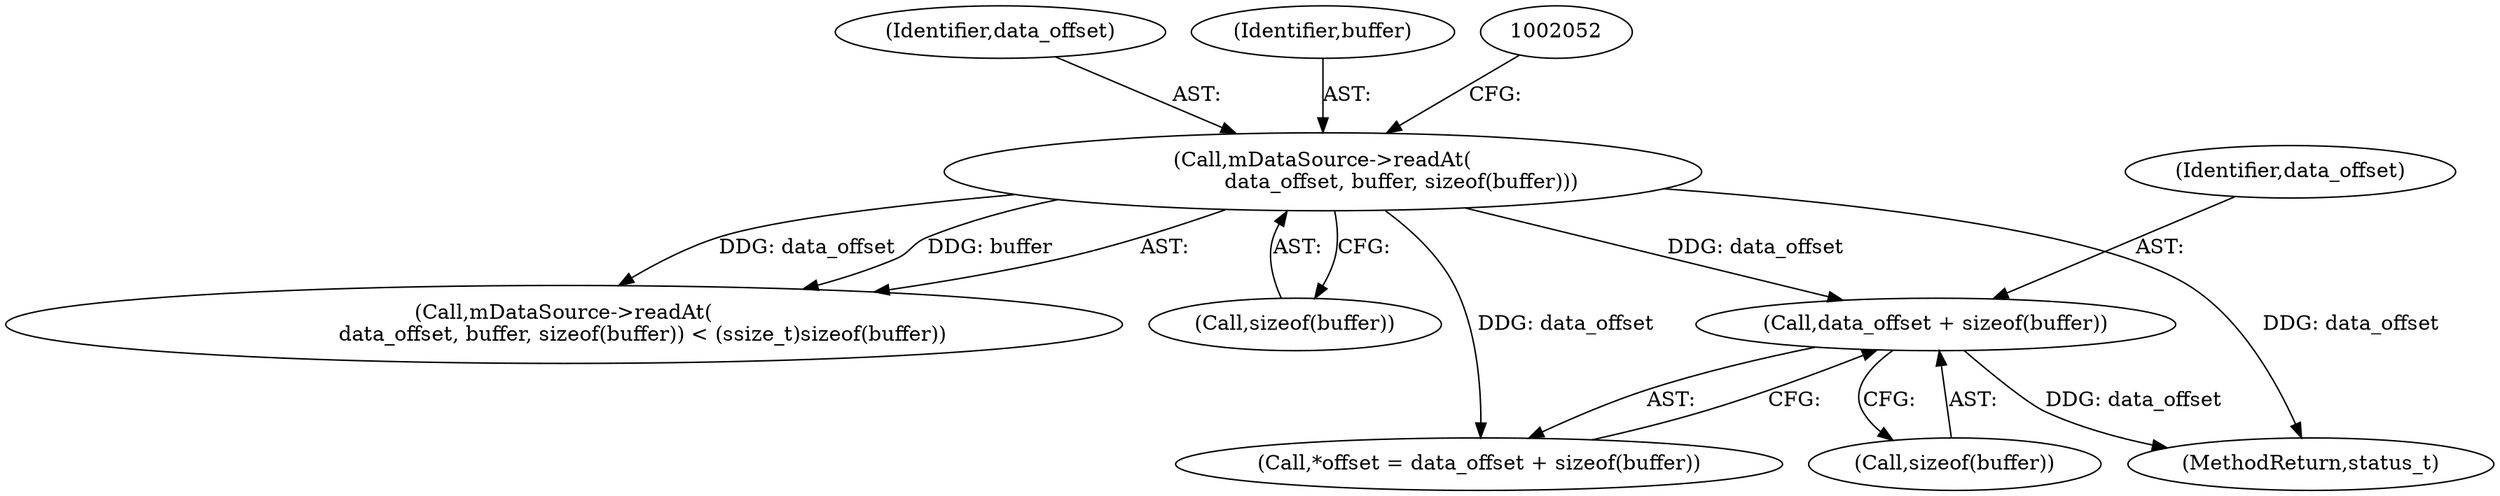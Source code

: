 digraph "0_Android_8a3a2f6ea7defe1a81bb32b3c9f3537f84749b9d@API" {
"1002135" [label="(Call,data_offset + sizeof(buffer))"];
"1002046" [label="(Call,mDataSource->readAt(\n                        data_offset, buffer, sizeof(buffer)))"];
"1002136" [label="(Identifier,data_offset)"];
"1003923" [label="(MethodReturn,status_t)"];
"1002047" [label="(Identifier,data_offset)"];
"1002132" [label="(Call,*offset = data_offset + sizeof(buffer))"];
"1002045" [label="(Call,mDataSource->readAt(\n                        data_offset, buffer, sizeof(buffer)) < (ssize_t)sizeof(buffer))"];
"1002046" [label="(Call,mDataSource->readAt(\n                        data_offset, buffer, sizeof(buffer)))"];
"1002048" [label="(Identifier,buffer)"];
"1002049" [label="(Call,sizeof(buffer))"];
"1002137" [label="(Call,sizeof(buffer))"];
"1002135" [label="(Call,data_offset + sizeof(buffer))"];
"1002135" -> "1002132"  [label="AST: "];
"1002135" -> "1002137"  [label="CFG: "];
"1002136" -> "1002135"  [label="AST: "];
"1002137" -> "1002135"  [label="AST: "];
"1002132" -> "1002135"  [label="CFG: "];
"1002135" -> "1003923"  [label="DDG: data_offset"];
"1002046" -> "1002135"  [label="DDG: data_offset"];
"1002046" -> "1002045"  [label="AST: "];
"1002046" -> "1002049"  [label="CFG: "];
"1002047" -> "1002046"  [label="AST: "];
"1002048" -> "1002046"  [label="AST: "];
"1002049" -> "1002046"  [label="AST: "];
"1002052" -> "1002046"  [label="CFG: "];
"1002046" -> "1003923"  [label="DDG: data_offset"];
"1002046" -> "1002045"  [label="DDG: data_offset"];
"1002046" -> "1002045"  [label="DDG: buffer"];
"1002046" -> "1002132"  [label="DDG: data_offset"];
}
